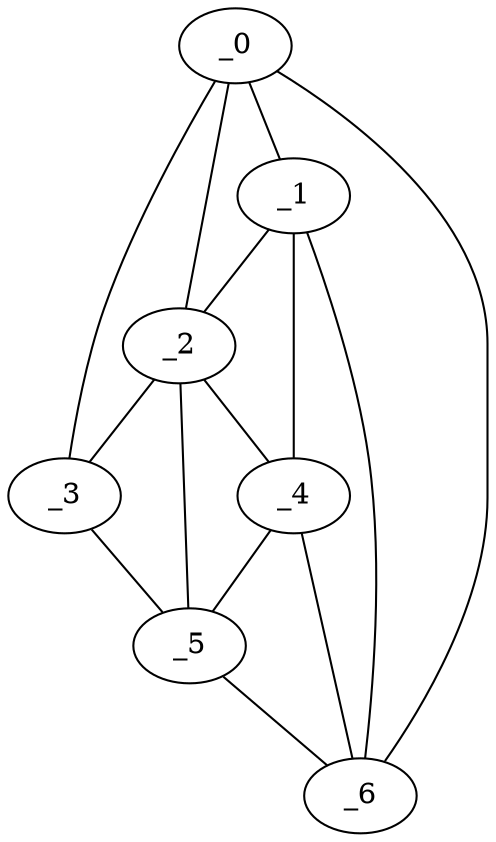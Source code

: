 graph "obj75__135.gxl" {
	_0	 [x=41,
		y=16];
	_1	 [x=66,
		y=23];
	_0 -- _1	 [valence=2];
	_2	 [x=68,
		y=32];
	_0 -- _2	 [valence=1];
	_3	 [x=77,
		y=60];
	_0 -- _3	 [valence=1];
	_6	 [x=83,
		y=24];
	_0 -- _6	 [valence=1];
	_1 -- _2	 [valence=2];
	_4	 [x=78,
		y=32];
	_1 -- _4	 [valence=2];
	_1 -- _6	 [valence=2];
	_2 -- _3	 [valence=2];
	_2 -- _4	 [valence=2];
	_5	 [x=80,
		y=48];
	_2 -- _5	 [valence=2];
	_3 -- _5	 [valence=1];
	_4 -- _5	 [valence=2];
	_4 -- _6	 [valence=2];
	_5 -- _6	 [valence=1];
}
